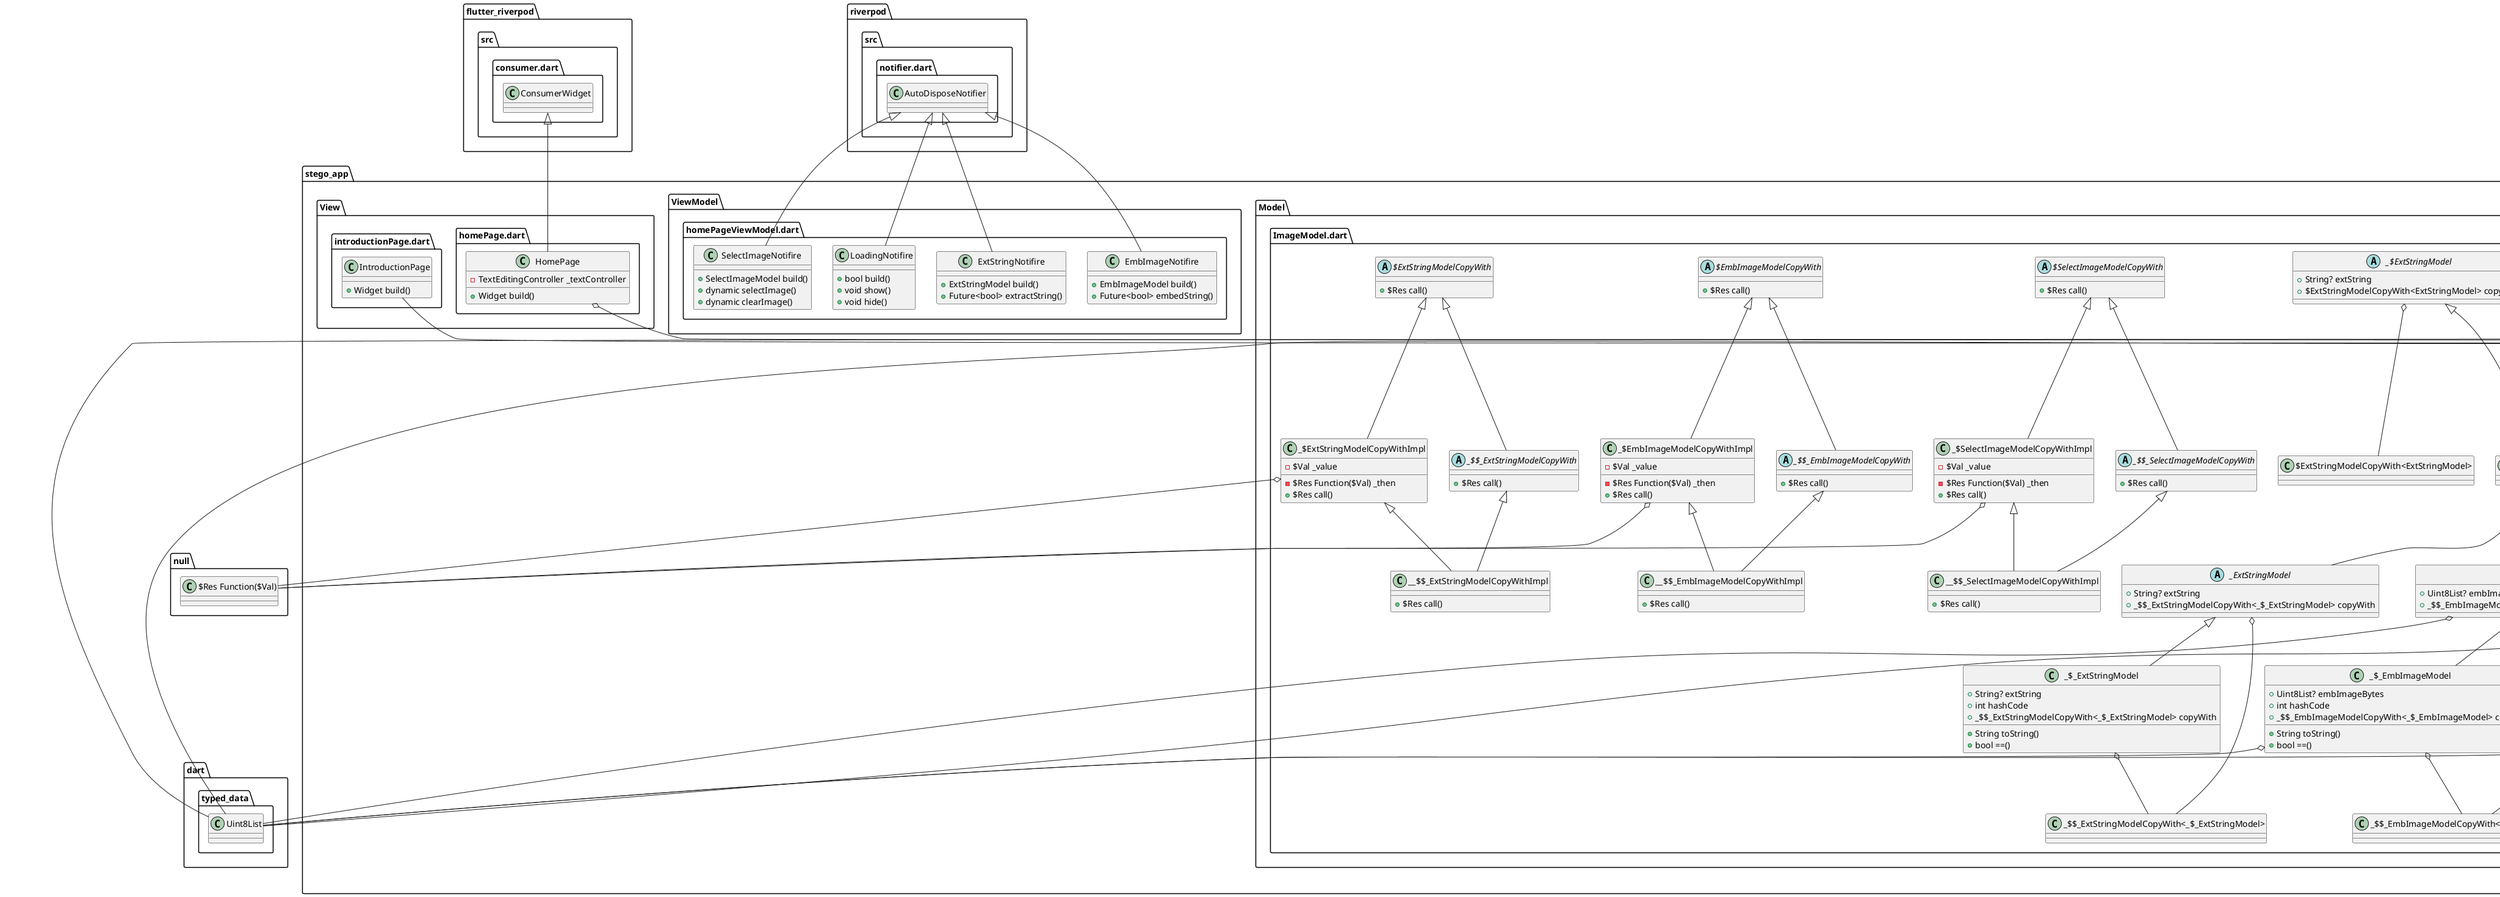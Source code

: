 @startuml
set namespaceSeparator ::

abstract class "stego_app::DataStore::dataStore.dart::ApiDataStore" {
  +Future<Uint8List?> embedString()
  +Future<String?> extractString()
}

abstract class "stego_app::DataStore::dataStore.dart::MultipartRequestFactory" {
  +Future<StreamedResponse> createEmbedRequest()
  +Future<StreamedResponse> createExtractRequest()
}

class "stego_app::DataStore::dataStore.dart::ImpApiDataStore" {
  -String _baseUrl
  -MultipartRequestFactory _requestFactory
  +Future<Uint8List?> embedString()
  +Future<String?> extractString()
}

"stego_app::DataStore::dataStore.dart::ImpApiDataStore" o-- "stego_app::DataStore::dataStore.dart::MultipartRequestFactory"
"stego_app::DataStore::dataStore.dart::ApiDataStore" <|-- "stego_app::DataStore::dataStore.dart::ImpApiDataStore"

class "stego_app::DataStore::dataStore.dart::ImpMultipartRequestFactory" {
  +Future<StreamedResponse> createEmbedRequest()
  +Future<StreamedResponse> createExtractRequest()
}

"stego_app::DataStore::dataStore.dart::MultipartRequestFactory" <|-- "stego_app::DataStore::dataStore.dart::ImpMultipartRequestFactory"

class "stego_app::main.dart::MockMultipartRequestFactory" {
  +Future<StreamedResponse> createEmbedRequest()
  +Future<StreamedResponse> createExtractRequest()
}

"stego_app::DataStore::dataStore.dart::MultipartRequestFactory" <|-- "stego_app::main.dart::MockMultipartRequestFactory"

class "stego_app::main.dart::MyApp" {
  +Widget build()
}

"flutter::src::widgets::framework.dart::StatelessWidget" <|-- "stego_app::main.dart::MyApp"

class "stego_app::Model::ImageModel.dart::SelectImageModel" {
}

"stego_app::Model::ImageModel.dart::_$SelectImageModel" <|-- "stego_app::Model::ImageModel.dart::SelectImageModel"

class "stego_app::Model::ImageModel.dart::EmbImageModel" {
}

"stego_app::Model::ImageModel.dart::_$EmbImageModel" <|-- "stego_app::Model::ImageModel.dart::EmbImageModel"

class "stego_app::Model::ImageModel.dart::ExtStringModel" {
}

"stego_app::Model::ImageModel.dart::_$ExtStringModel" <|-- "stego_app::Model::ImageModel.dart::ExtStringModel"

abstract class "stego_app::Model::ImageModel.dart::$SelectImageModelCopyWith" {
  +$Res call()
}

class "stego_app::Model::ImageModel.dart::_$SelectImageModelCopyWithImpl" {
  -$Val _value
  -$Res Function($Val) _then
  +$Res call()
}

"stego_app::Model::ImageModel.dart::_$SelectImageModelCopyWithImpl" o-- "null::$Res Function($Val)"
"stego_app::Model::ImageModel.dart::$SelectImageModelCopyWith" <|-- "stego_app::Model::ImageModel.dart::_$SelectImageModelCopyWithImpl"

abstract class "stego_app::Model::ImageModel.dart::_$$_SelectImageModelCopyWith" {
  +$Res call()
}

"stego_app::Model::ImageModel.dart::$SelectImageModelCopyWith" <|-- "stego_app::Model::ImageModel.dart::_$$_SelectImageModelCopyWith"

class "stego_app::Model::ImageModel.dart::__$$_SelectImageModelCopyWithImpl" {
  +$Res call()
}

"stego_app::Model::ImageModel.dart::_$SelectImageModelCopyWithImpl" <|-- "stego_app::Model::ImageModel.dart::__$$_SelectImageModelCopyWithImpl"
"stego_app::Model::ImageModel.dart::_$$_SelectImageModelCopyWith" <|-- "stego_app::Model::ImageModel.dart::__$$_SelectImageModelCopyWithImpl"

class "stego_app::Model::ImageModel.dart::_$_SelectImageModel" {
  +Uint8List? selectImageBytes
  +int hashCode
  +_$$_SelectImageModelCopyWith<_$_SelectImageModel> copyWith
  +String toString()
  +bool ==()
}

"stego_app::Model::ImageModel.dart::_$_SelectImageModel" o-- "dart::typed_data::Uint8List"
"stego_app::Model::ImageModel.dart::_$_SelectImageModel" o-- "stego_app::Model::ImageModel.dart::_$$_SelectImageModelCopyWith<_$_SelectImageModel>"
"stego_app::Model::ImageModel.dart::_SelectImageModel" <|-- "stego_app::Model::ImageModel.dart::_$_SelectImageModel"

abstract class "stego_app::Model::ImageModel.dart::_SelectImageModel" {
  +Uint8List? selectImageBytes
  +_$$_SelectImageModelCopyWith<_$_SelectImageModel> copyWith
}

"stego_app::Model::ImageModel.dart::_SelectImageModel" o-- "dart::typed_data::Uint8List"
"stego_app::Model::ImageModel.dart::_SelectImageModel" o-- "stego_app::Model::ImageModel.dart::_$$_SelectImageModelCopyWith<_$_SelectImageModel>"
"stego_app::Model::ImageModel.dart::SelectImageModel" <|-- "stego_app::Model::ImageModel.dart::_SelectImageModel"

abstract class "stego_app::Model::ImageModel.dart::$EmbImageModelCopyWith" {
  +$Res call()
}

class "stego_app::Model::ImageModel.dart::_$EmbImageModelCopyWithImpl" {
  -$Val _value
  -$Res Function($Val) _then
  +$Res call()
}

"stego_app::Model::ImageModel.dart::_$EmbImageModelCopyWithImpl" o-- "null::$Res Function($Val)"
"stego_app::Model::ImageModel.dart::$EmbImageModelCopyWith" <|-- "stego_app::Model::ImageModel.dart::_$EmbImageModelCopyWithImpl"

abstract class "stego_app::Model::ImageModel.dart::_$$_EmbImageModelCopyWith" {
  +$Res call()
}

"stego_app::Model::ImageModel.dart::$EmbImageModelCopyWith" <|-- "stego_app::Model::ImageModel.dart::_$$_EmbImageModelCopyWith"

class "stego_app::Model::ImageModel.dart::__$$_EmbImageModelCopyWithImpl" {
  +$Res call()
}

"stego_app::Model::ImageModel.dart::_$EmbImageModelCopyWithImpl" <|-- "stego_app::Model::ImageModel.dart::__$$_EmbImageModelCopyWithImpl"
"stego_app::Model::ImageModel.dart::_$$_EmbImageModelCopyWith" <|-- "stego_app::Model::ImageModel.dart::__$$_EmbImageModelCopyWithImpl"

class "stego_app::Model::ImageModel.dart::_$_EmbImageModel" {
  +Uint8List? embImageBytes
  +int hashCode
  +_$$_EmbImageModelCopyWith<_$_EmbImageModel> copyWith
  +String toString()
  +bool ==()
}

"stego_app::Model::ImageModel.dart::_$_EmbImageModel" o-- "dart::typed_data::Uint8List"
"stego_app::Model::ImageModel.dart::_$_EmbImageModel" o-- "stego_app::Model::ImageModel.dart::_$$_EmbImageModelCopyWith<_$_EmbImageModel>"
"stego_app::Model::ImageModel.dart::_EmbImageModel" <|-- "stego_app::Model::ImageModel.dart::_$_EmbImageModel"

abstract class "stego_app::Model::ImageModel.dart::_EmbImageModel" {
  +Uint8List? embImageBytes
  +_$$_EmbImageModelCopyWith<_$_EmbImageModel> copyWith
}

"stego_app::Model::ImageModel.dart::_EmbImageModel" o-- "dart::typed_data::Uint8List"
"stego_app::Model::ImageModel.dart::_EmbImageModel" o-- "stego_app::Model::ImageModel.dart::_$$_EmbImageModelCopyWith<_$_EmbImageModel>"
"stego_app::Model::ImageModel.dart::EmbImageModel" <|-- "stego_app::Model::ImageModel.dart::_EmbImageModel"

abstract class "stego_app::Model::ImageModel.dart::$ExtStringModelCopyWith" {
  +$Res call()
}

class "stego_app::Model::ImageModel.dart::_$ExtStringModelCopyWithImpl" {
  -$Val _value
  -$Res Function($Val) _then
  +$Res call()
}

"stego_app::Model::ImageModel.dart::_$ExtStringModelCopyWithImpl" o-- "null::$Res Function($Val)"
"stego_app::Model::ImageModel.dart::$ExtStringModelCopyWith" <|-- "stego_app::Model::ImageModel.dart::_$ExtStringModelCopyWithImpl"

abstract class "stego_app::Model::ImageModel.dart::_$$_ExtStringModelCopyWith" {
  +$Res call()
}

"stego_app::Model::ImageModel.dart::$ExtStringModelCopyWith" <|-- "stego_app::Model::ImageModel.dart::_$$_ExtStringModelCopyWith"

class "stego_app::Model::ImageModel.dart::__$$_ExtStringModelCopyWithImpl" {
  +$Res call()
}

"stego_app::Model::ImageModel.dart::_$ExtStringModelCopyWithImpl" <|-- "stego_app::Model::ImageModel.dart::__$$_ExtStringModelCopyWithImpl"
"stego_app::Model::ImageModel.dart::_$$_ExtStringModelCopyWith" <|-- "stego_app::Model::ImageModel.dart::__$$_ExtStringModelCopyWithImpl"

class "stego_app::Model::ImageModel.dart::_$_ExtStringModel" {
  +String? extString
  +int hashCode
  +_$$_ExtStringModelCopyWith<_$_ExtStringModel> copyWith
  +String toString()
  +bool ==()
}

"stego_app::Model::ImageModel.dart::_$_ExtStringModel" o-- "stego_app::Model::ImageModel.dart::_$$_ExtStringModelCopyWith<_$_ExtStringModel>"
"stego_app::Model::ImageModel.dart::_ExtStringModel" <|-- "stego_app::Model::ImageModel.dart::_$_ExtStringModel"

abstract class "stego_app::Model::ImageModel.dart::_ExtStringModel" {
  +String? extString
  +_$$_ExtStringModelCopyWith<_$_ExtStringModel> copyWith
}

"stego_app::Model::ImageModel.dart::_ExtStringModel" o-- "stego_app::Model::ImageModel.dart::_$$_ExtStringModelCopyWith<_$_ExtStringModel>"
"stego_app::Model::ImageModel.dart::ExtStringModel" <|-- "stego_app::Model::ImageModel.dart::_ExtStringModel"

abstract class "stego_app::Model::ImageModel.dart::_$SelectImageModel" {
  +Uint8List? selectImageBytes
  +$SelectImageModelCopyWith<SelectImageModel> copyWith
}

"stego_app::Model::ImageModel.dart::_$SelectImageModel" o-- "dart::typed_data::Uint8List"
"stego_app::Model::ImageModel.dart::_$SelectImageModel" o-- "stego_app::Model::ImageModel.dart::$SelectImageModelCopyWith<SelectImageModel>"

abstract class "stego_app::Model::ImageModel.dart::_$EmbImageModel" {
  +Uint8List? embImageBytes
  +$EmbImageModelCopyWith<EmbImageModel> copyWith
}

"stego_app::Model::ImageModel.dart::_$EmbImageModel" o-- "dart::typed_data::Uint8List"
"stego_app::Model::ImageModel.dart::_$EmbImageModel" o-- "stego_app::Model::ImageModel.dart::$EmbImageModelCopyWith<EmbImageModel>"

abstract class "stego_app::Model::ImageModel.dart::_$ExtStringModel" {
  +String? extString
  +$ExtStringModelCopyWith<ExtStringModel> copyWith
}

"stego_app::Model::ImageModel.dart::_$ExtStringModel" o-- "stego_app::Model::ImageModel.dart::$ExtStringModelCopyWith<ExtStringModel>"

class "stego_app::Repository::imageRepository.dart::ImageRepository" {
  +ApiDataStore apiService
  +Future<Uint8List?> embedString()
  +Future<String?> extractString()
}

"stego_app::Repository::imageRepository.dart::ImageRepository" o-- "stego_app::DataStore::dataStore.dart::ApiDataStore"

class "stego_app::View::homePage.dart::HomePage" {
  -TextEditingController _textController
  +Widget build()
}

"stego_app::View::homePage.dart::HomePage" o-- "flutter::src::widgets::editable_text.dart::TextEditingController"
"flutter_riverpod::src::consumer.dart::ConsumerWidget" <|-- "stego_app::View::homePage.dart::HomePage"

class "stego_app::View::introductionPage.dart::IntroductionPage" {
  +Widget build()
}

"flutter::src::widgets::framework.dart::StatelessWidget" <|-- "stego_app::View::introductionPage.dart::IntroductionPage"

class "stego_app::ViewModel::homePageViewModel.dart::SelectImageNotifire" {
  +SelectImageModel build()
  +dynamic selectImage()
  +dynamic clearImage()
}

"riverpod::src::notifier.dart::AutoDisposeNotifier" <|-- "stego_app::ViewModel::homePageViewModel.dart::SelectImageNotifire"

class "stego_app::ViewModel::homePageViewModel.dart::EmbImageNotifire" {
  +EmbImageModel build()
  +Future<bool> embedString()
}

"riverpod::src::notifier.dart::AutoDisposeNotifier" <|-- "stego_app::ViewModel::homePageViewModel.dart::EmbImageNotifire"

class "stego_app::ViewModel::homePageViewModel.dart::ExtStringNotifire" {
  +ExtStringModel build()
  +Future<bool> extractString()
}

"riverpod::src::notifier.dart::AutoDisposeNotifier" <|-- "stego_app::ViewModel::homePageViewModel.dart::ExtStringNotifire"

class "stego_app::ViewModel::homePageViewModel.dart::LoadingNotifire" {
  +bool build()
  +void show()
  +void hide()
}

"riverpod::src::notifier.dart::AutoDisposeNotifier" <|-- "stego_app::ViewModel::homePageViewModel.dart::LoadingNotifire"


@enduml
